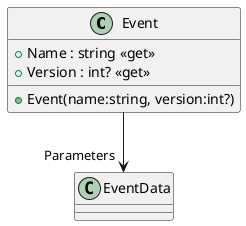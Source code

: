 @startuml
class Event {
    + Event(name:string, version:int?)
    + Name : string <<get>>
    + Version : int? <<get>>
}
Event --> "Parameters" EventData
@enduml
